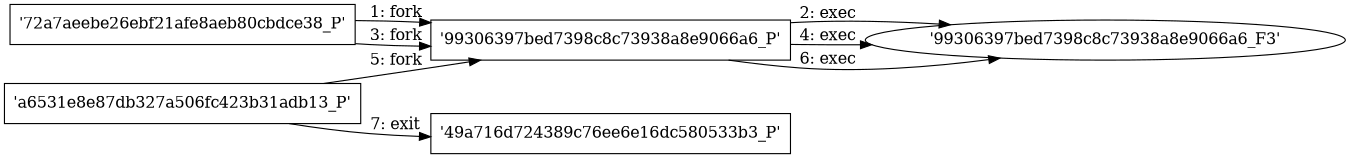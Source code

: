 digraph "D:\Learning\Paper\apt\基于CTI的攻击预警\Dataset\攻击图\ASGfromALLCTI\Threat Source newsletter for Oct. 1, 2020.dot" {
rankdir="LR"
size="9"
fixedsize="false"
splines="true"
nodesep=0.3
ranksep=0
fontsize=10
overlap="scalexy"
engine= "neato"
	"'72a7aeebe26ebf21afe8aeb80cbdce38_P'" [node_type=Process shape=box]
	"'99306397bed7398c8c73938a8e9066a6_P'" [node_type=Process shape=box]
	"'72a7aeebe26ebf21afe8aeb80cbdce38_P'" -> "'99306397bed7398c8c73938a8e9066a6_P'" [label="1: fork"]
	"'99306397bed7398c8c73938a8e9066a6_P'" [node_type=Process shape=box]
	"'99306397bed7398c8c73938a8e9066a6_F3'" [node_type=File shape=ellipse]
	"'99306397bed7398c8c73938a8e9066a6_P'" -> "'99306397bed7398c8c73938a8e9066a6_F3'" [label="2: exec"]
	"'72a7aeebe26ebf21afe8aeb80cbdce38_P'" [node_type=Process shape=box]
	"'99306397bed7398c8c73938a8e9066a6_P'" [node_type=Process shape=box]
	"'72a7aeebe26ebf21afe8aeb80cbdce38_P'" -> "'99306397bed7398c8c73938a8e9066a6_P'" [label="3: fork"]
	"'99306397bed7398c8c73938a8e9066a6_P'" [node_type=Process shape=box]
	"'99306397bed7398c8c73938a8e9066a6_F3'" [node_type=File shape=ellipse]
	"'99306397bed7398c8c73938a8e9066a6_P'" -> "'99306397bed7398c8c73938a8e9066a6_F3'" [label="4: exec"]
	"'a6531e8e87db327a506fc423b31adb13_P'" [node_type=Process shape=box]
	"'99306397bed7398c8c73938a8e9066a6_P'" [node_type=Process shape=box]
	"'a6531e8e87db327a506fc423b31adb13_P'" -> "'99306397bed7398c8c73938a8e9066a6_P'" [label="5: fork"]
	"'99306397bed7398c8c73938a8e9066a6_P'" [node_type=Process shape=box]
	"'99306397bed7398c8c73938a8e9066a6_F3'" [node_type=File shape=ellipse]
	"'99306397bed7398c8c73938a8e9066a6_P'" -> "'99306397bed7398c8c73938a8e9066a6_F3'" [label="6: exec"]
	"'a6531e8e87db327a506fc423b31adb13_P'" [node_type=Process shape=box]
	"'49a716d724389c76ee6e16dc580533b3_P'" [node_type=Process shape=box]
	"'a6531e8e87db327a506fc423b31adb13_P'" -> "'49a716d724389c76ee6e16dc580533b3_P'" [label="7: exit"]
}
